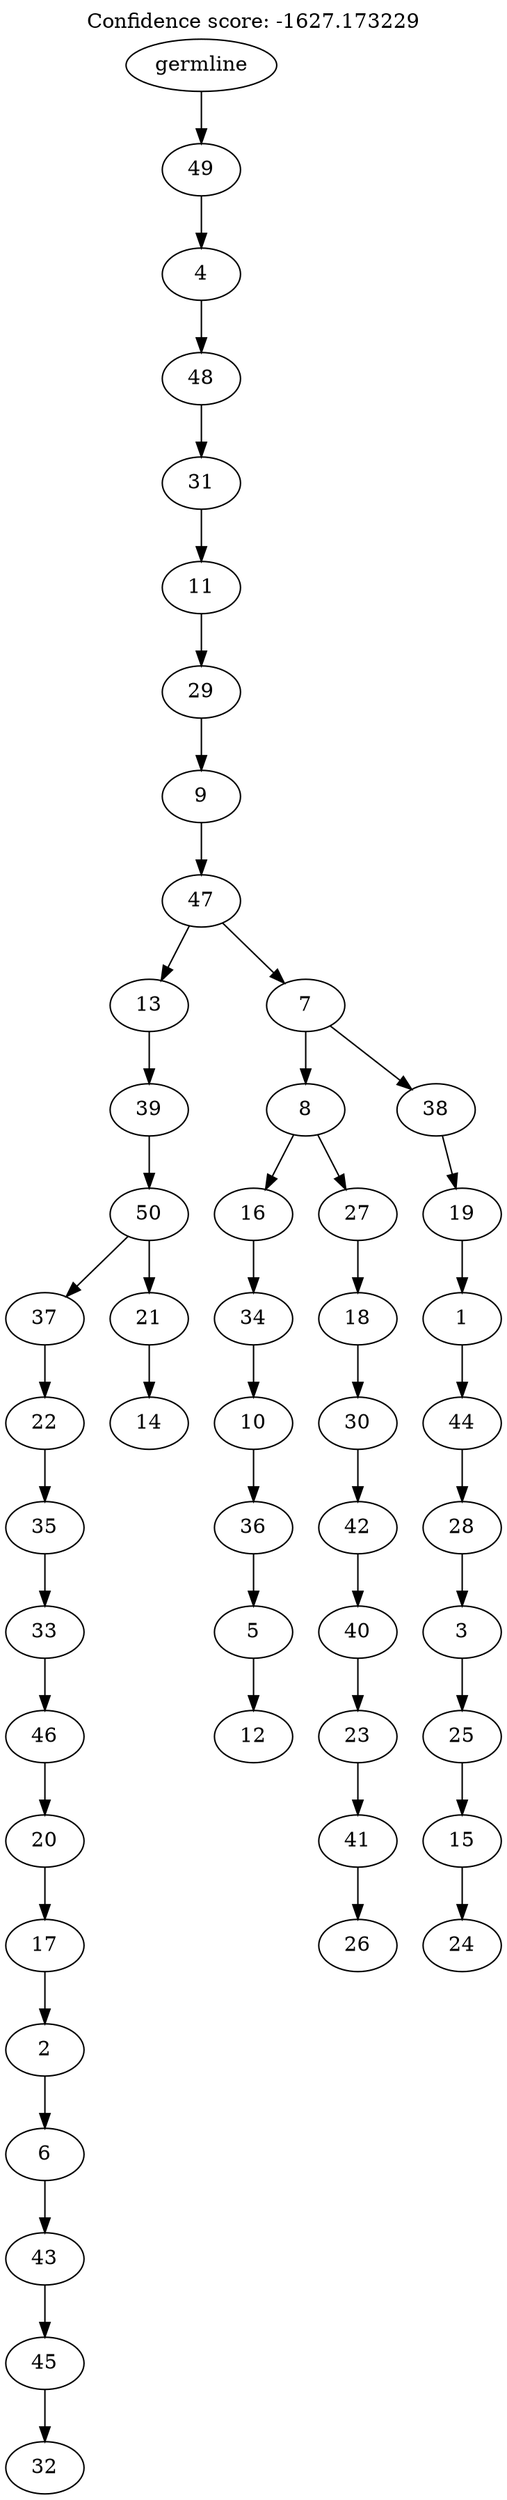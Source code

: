 digraph g {
	"49" -> "50";
	"50" [label="32"];
	"48" -> "49";
	"49" [label="45"];
	"47" -> "48";
	"48" [label="43"];
	"46" -> "47";
	"47" [label="6"];
	"45" -> "46";
	"46" [label="2"];
	"44" -> "45";
	"45" [label="17"];
	"43" -> "44";
	"44" [label="20"];
	"42" -> "43";
	"43" [label="46"];
	"41" -> "42";
	"42" [label="33"];
	"40" -> "41";
	"41" [label="35"];
	"39" -> "40";
	"40" [label="22"];
	"37" -> "38";
	"38" [label="14"];
	"36" -> "37";
	"37" [label="21"];
	"36" -> "39";
	"39" [label="37"];
	"35" -> "36";
	"36" [label="50"];
	"34" -> "35";
	"35" [label="39"];
	"32" -> "33";
	"33" [label="12"];
	"31" -> "32";
	"32" [label="5"];
	"30" -> "31";
	"31" [label="36"];
	"29" -> "30";
	"30" [label="10"];
	"28" -> "29";
	"29" [label="34"];
	"26" -> "27";
	"27" [label="26"];
	"25" -> "26";
	"26" [label="41"];
	"24" -> "25";
	"25" [label="23"];
	"23" -> "24";
	"24" [label="40"];
	"22" -> "23";
	"23" [label="42"];
	"21" -> "22";
	"22" [label="30"];
	"20" -> "21";
	"21" [label="18"];
	"19" -> "20";
	"20" [label="27"];
	"19" -> "28";
	"28" [label="16"];
	"17" -> "18";
	"18" [label="24"];
	"16" -> "17";
	"17" [label="15"];
	"15" -> "16";
	"16" [label="25"];
	"14" -> "15";
	"15" [label="3"];
	"13" -> "14";
	"14" [label="28"];
	"12" -> "13";
	"13" [label="44"];
	"11" -> "12";
	"12" [label="1"];
	"10" -> "11";
	"11" [label="19"];
	"9" -> "10";
	"10" [label="38"];
	"9" -> "19";
	"19" [label="8"];
	"8" -> "9";
	"9" [label="7"];
	"8" -> "34";
	"34" [label="13"];
	"7" -> "8";
	"8" [label="47"];
	"6" -> "7";
	"7" [label="9"];
	"5" -> "6";
	"6" [label="29"];
	"4" -> "5";
	"5" [label="11"];
	"3" -> "4";
	"4" [label="31"];
	"2" -> "3";
	"3" [label="48"];
	"1" -> "2";
	"2" [label="4"];
	"0" -> "1";
	"1" [label="49"];
	"0" [label="germline"];
	labelloc="t";
	label="Confidence score: -1627.173229";
}

